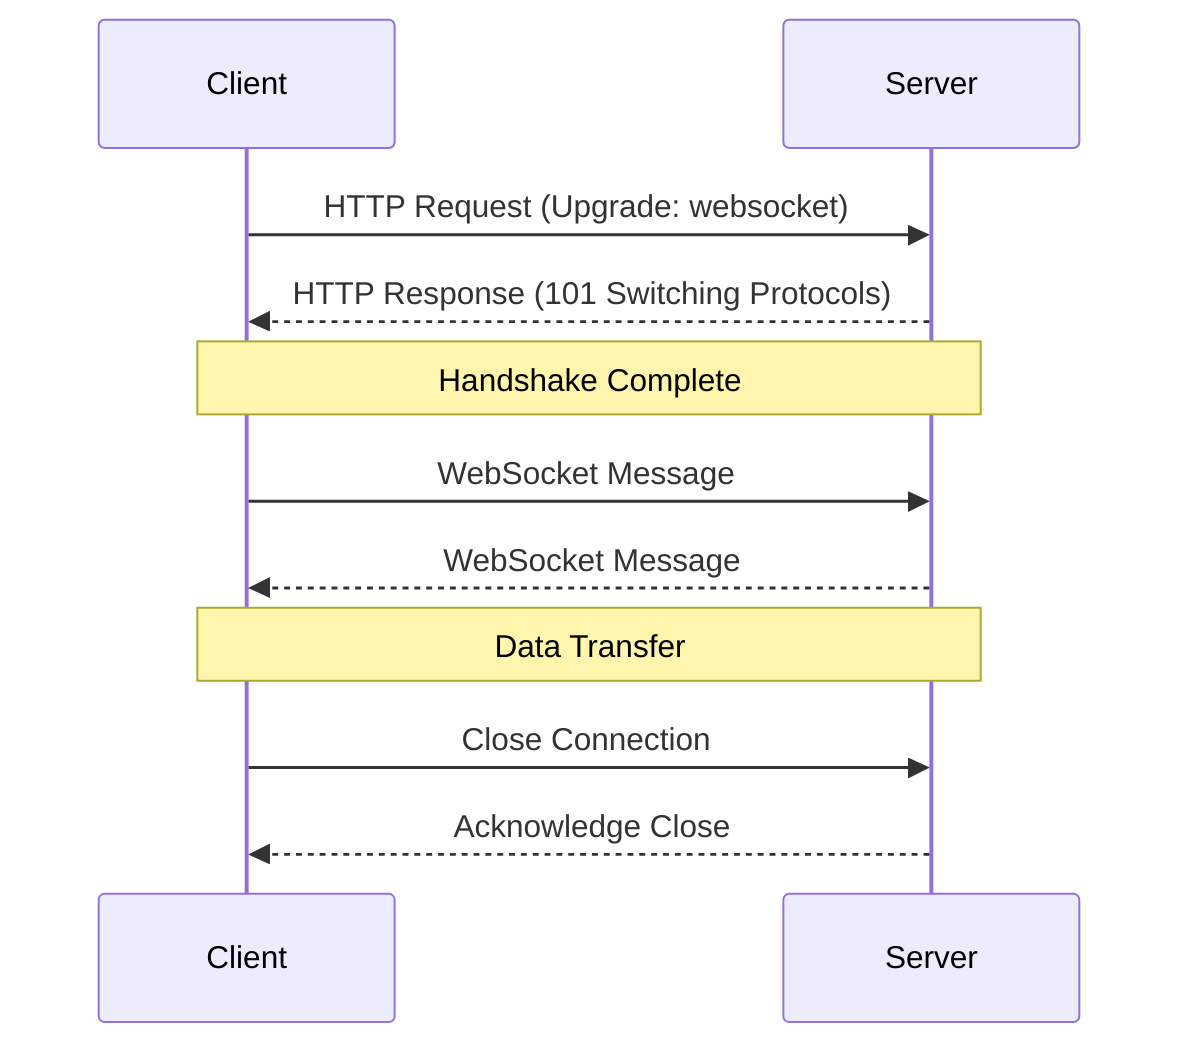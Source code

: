sequenceDiagram
  participant Client
  participant Server
  Client->>Server: HTTP Request (Upgrade: websocket)
  Server-->>Client: HTTP Response (101 Switching Protocols)
  Note over Client,Server: Handshake Complete
  Client->>Server: WebSocket Message
  Server-->>Client: WebSocket Message
  Note over Client,Server: Data Transfer
  Client->>Server: Close Connection
  Server-->>Client: Acknowledge Close